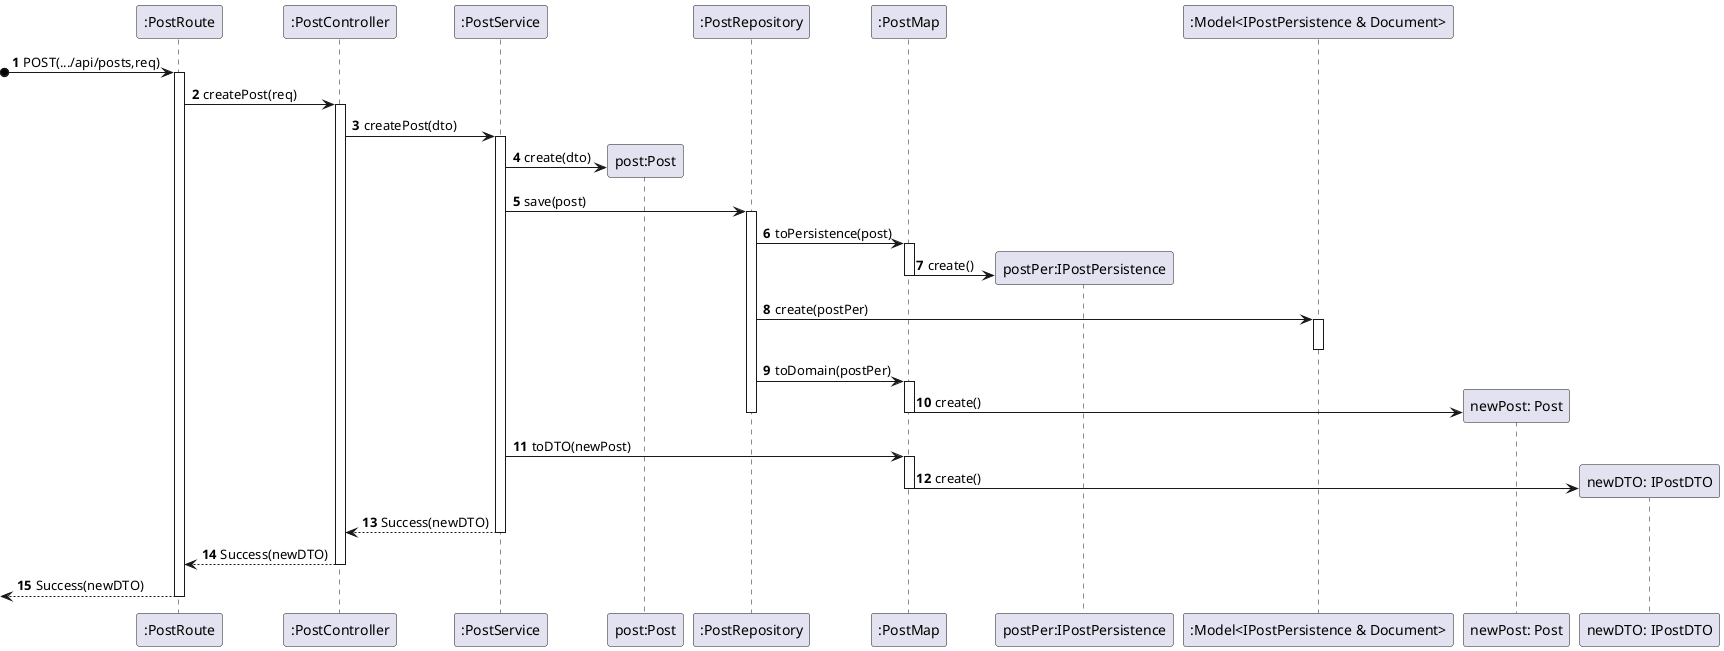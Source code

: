 ﻿@startuml

autonumber

participant ":PostRoute" as R
participant ":PostController" as CTRL
participant ":PostService" as SERV
participant "post:Post" as P
participant ":PostRepository" as REPO
participant ":PostMap" as MAP
participant "postPer:IPostPersistence" as PP
participant ":Model<IPostPersistence & Document>" as MPP
participant "newPost: Post" as NP
participant "newDTO: IPostDTO" as DTO

?o->R : POST(.../api/posts,req)
activate R
    R->CTRL: createPost(req)
    activate CTRL
        CTRL->SERV: createPost(dto)
        activate SERV
            SERV-> P**: create(dto)
            SERV-> REPO: save(post)
            activate REPO
                REPO->MAP: toPersistence(post)
                activate MAP
                    MAP->PP**: create()
                deactivate MAP
                REPO->MPP: create(postPer)
                activate MPP
                deactivate MPP
                REPO->MAP: toDomain(postPer)
                activate MAP
                    MAP->NP**: create()
                deactivate MAP  
            deactivate REPO
            SERV-> MAP: toDTO(newPost)
            activate MAP
                MAP-> DTO**: create()
            deactivate MAP
            SERV--> CTRL : Success(newDTO)
        deactivate SERV
        CTRL-->R: Success(newDTO)
    deactivate CTRL
    <--R: Success(newDTO)
deactivate R
@enduml